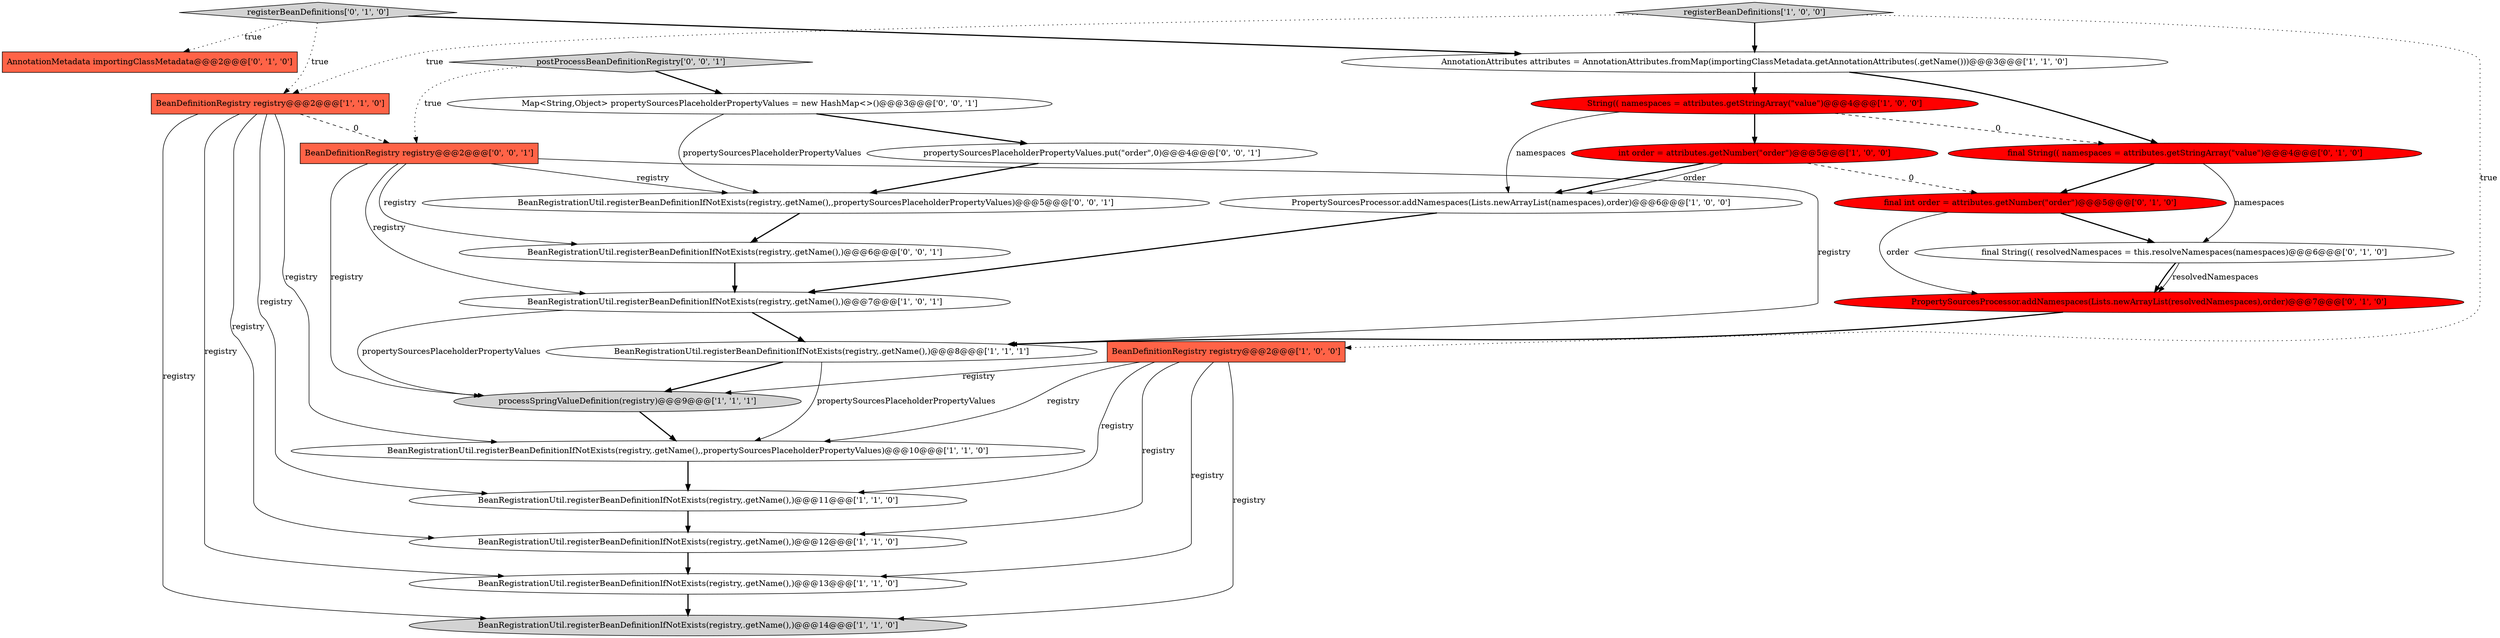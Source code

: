 digraph {
4 [style = filled, label = "processSpringValueDefinition(registry)@@@9@@@['1', '1', '1']", fillcolor = lightgray, shape = ellipse image = "AAA0AAABBB1BBB"];
11 [style = filled, label = "int order = attributes.getNumber(\"order\")@@@5@@@['1', '0', '0']", fillcolor = red, shape = ellipse image = "AAA1AAABBB1BBB"];
10 [style = filled, label = "BeanDefinitionRegistry registry@@@2@@@['1', '1', '0']", fillcolor = tomato, shape = box image = "AAA0AAABBB1BBB"];
19 [style = filled, label = "final String(( namespaces = attributes.getStringArray(\"value\")@@@4@@@['0', '1', '0']", fillcolor = red, shape = ellipse image = "AAA1AAABBB2BBB"];
25 [style = filled, label = "postProcessBeanDefinitionRegistry['0', '0', '1']", fillcolor = lightgray, shape = diamond image = "AAA0AAABBB3BBB"];
6 [style = filled, label = "BeanRegistrationUtil.registerBeanDefinitionIfNotExists(registry,.getName(),)@@@14@@@['1', '1', '0']", fillcolor = lightgray, shape = ellipse image = "AAA0AAABBB1BBB"];
26 [style = filled, label = "BeanRegistrationUtil.registerBeanDefinitionIfNotExists(registry,.getName(),,propertySourcesPlaceholderPropertyValues)@@@5@@@['0', '0', '1']", fillcolor = white, shape = ellipse image = "AAA0AAABBB3BBB"];
3 [style = filled, label = "PropertySourcesProcessor.addNamespaces(Lists.newArrayList(namespaces),order)@@@6@@@['1', '0', '0']", fillcolor = white, shape = ellipse image = "AAA0AAABBB1BBB"];
20 [style = filled, label = "final int order = attributes.getNumber(\"order\")@@@5@@@['0', '1', '0']", fillcolor = red, shape = ellipse image = "AAA1AAABBB2BBB"];
24 [style = filled, label = "Map<String,Object> propertySourcesPlaceholderPropertyValues = new HashMap<>()@@@3@@@['0', '0', '1']", fillcolor = white, shape = ellipse image = "AAA0AAABBB3BBB"];
0 [style = filled, label = "AnnotationAttributes attributes = AnnotationAttributes.fromMap(importingClassMetadata.getAnnotationAttributes(.getName()))@@@3@@@['1', '1', '0']", fillcolor = white, shape = ellipse image = "AAA0AAABBB1BBB"];
16 [style = filled, label = "registerBeanDefinitions['0', '1', '0']", fillcolor = lightgray, shape = diamond image = "AAA0AAABBB2BBB"];
7 [style = filled, label = "BeanRegistrationUtil.registerBeanDefinitionIfNotExists(registry,.getName(),)@@@7@@@['1', '0', '1']", fillcolor = white, shape = ellipse image = "AAA0AAABBB1BBB"];
9 [style = filled, label = "String(( namespaces = attributes.getStringArray(\"value\")@@@4@@@['1', '0', '0']", fillcolor = red, shape = ellipse image = "AAA1AAABBB1BBB"];
1 [style = filled, label = "BeanRegistrationUtil.registerBeanDefinitionIfNotExists(registry,.getName(),)@@@8@@@['1', '1', '1']", fillcolor = white, shape = ellipse image = "AAA0AAABBB1BBB"];
23 [style = filled, label = "propertySourcesPlaceholderPropertyValues.put(\"order\",0)@@@4@@@['0', '0', '1']", fillcolor = white, shape = ellipse image = "AAA0AAABBB3BBB"];
22 [style = filled, label = "BeanRegistrationUtil.registerBeanDefinitionIfNotExists(registry,.getName(),)@@@6@@@['0', '0', '1']", fillcolor = white, shape = ellipse image = "AAA0AAABBB3BBB"];
12 [style = filled, label = "BeanRegistrationUtil.registerBeanDefinitionIfNotExists(registry,.getName(),,propertySourcesPlaceholderPropertyValues)@@@10@@@['1', '1', '0']", fillcolor = white, shape = ellipse image = "AAA0AAABBB1BBB"];
21 [style = filled, label = "BeanDefinitionRegistry registry@@@2@@@['0', '0', '1']", fillcolor = tomato, shape = box image = "AAA0AAABBB3BBB"];
2 [style = filled, label = "BeanRegistrationUtil.registerBeanDefinitionIfNotExists(registry,.getName(),)@@@12@@@['1', '1', '0']", fillcolor = white, shape = ellipse image = "AAA0AAABBB1BBB"];
5 [style = filled, label = "BeanRegistrationUtil.registerBeanDefinitionIfNotExists(registry,.getName(),)@@@13@@@['1', '1', '0']", fillcolor = white, shape = ellipse image = "AAA0AAABBB1BBB"];
15 [style = filled, label = "final String(( resolvedNamespaces = this.resolveNamespaces(namespaces)@@@6@@@['0', '1', '0']", fillcolor = white, shape = ellipse image = "AAA0AAABBB2BBB"];
17 [style = filled, label = "AnnotationMetadata importingClassMetadata@@@2@@@['0', '1', '0']", fillcolor = tomato, shape = box image = "AAA0AAABBB2BBB"];
13 [style = filled, label = "registerBeanDefinitions['1', '0', '0']", fillcolor = lightgray, shape = diamond image = "AAA0AAABBB1BBB"];
8 [style = filled, label = "BeanDefinitionRegistry registry@@@2@@@['1', '0', '0']", fillcolor = tomato, shape = box image = "AAA0AAABBB1BBB"];
18 [style = filled, label = "PropertySourcesProcessor.addNamespaces(Lists.newArrayList(resolvedNamespaces),order)@@@7@@@['0', '1', '0']", fillcolor = red, shape = ellipse image = "AAA1AAABBB2BBB"];
14 [style = filled, label = "BeanRegistrationUtil.registerBeanDefinitionIfNotExists(registry,.getName(),)@@@11@@@['1', '1', '0']", fillcolor = white, shape = ellipse image = "AAA0AAABBB1BBB"];
8->2 [style = solid, label="registry"];
8->6 [style = solid, label="registry"];
1->4 [style = bold, label=""];
10->5 [style = solid, label="registry"];
0->9 [style = bold, label=""];
10->6 [style = solid, label="registry"];
7->1 [style = bold, label=""];
16->0 [style = bold, label=""];
11->20 [style = dashed, label="0"];
9->11 [style = bold, label=""];
10->21 [style = dashed, label="0"];
21->1 [style = solid, label="registry"];
21->7 [style = solid, label="registry"];
0->19 [style = bold, label=""];
19->20 [style = bold, label=""];
21->22 [style = solid, label="registry"];
16->17 [style = dotted, label="true"];
23->26 [style = bold, label=""];
20->18 [style = solid, label="order"];
11->3 [style = solid, label="order"];
24->26 [style = solid, label="propertySourcesPlaceholderPropertyValues"];
8->5 [style = solid, label="registry"];
9->3 [style = solid, label="namespaces"];
13->10 [style = dotted, label="true"];
15->18 [style = bold, label=""];
16->10 [style = dotted, label="true"];
22->7 [style = bold, label=""];
26->22 [style = bold, label=""];
8->12 [style = solid, label="registry"];
21->4 [style = solid, label="registry"];
9->19 [style = dashed, label="0"];
25->24 [style = bold, label=""];
7->4 [style = solid, label="propertySourcesPlaceholderPropertyValues"];
8->14 [style = solid, label="registry"];
5->6 [style = bold, label=""];
18->1 [style = bold, label=""];
1->12 [style = solid, label="propertySourcesPlaceholderPropertyValues"];
11->3 [style = bold, label=""];
3->7 [style = bold, label=""];
13->8 [style = dotted, label="true"];
15->18 [style = solid, label="resolvedNamespaces"];
10->14 [style = solid, label="registry"];
10->2 [style = solid, label="registry"];
10->12 [style = solid, label="registry"];
21->26 [style = solid, label="registry"];
12->14 [style = bold, label=""];
4->12 [style = bold, label=""];
13->0 [style = bold, label=""];
14->2 [style = bold, label=""];
8->4 [style = solid, label="registry"];
20->15 [style = bold, label=""];
19->15 [style = solid, label="namespaces"];
25->21 [style = dotted, label="true"];
2->5 [style = bold, label=""];
24->23 [style = bold, label=""];
}
